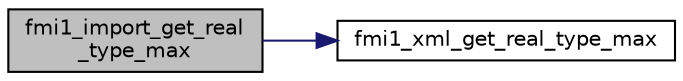 digraph "fmi1_import_get_real_type_max"
{
  edge [fontname="Helvetica",fontsize="10",labelfontname="Helvetica",labelfontsize="10"];
  node [fontname="Helvetica",fontsize="10",shape=record];
  rankdir="LR";
  Node29 [label="fmi1_import_get_real\l_type_max",height=0.2,width=0.4,color="black", fillcolor="grey75", style="filled", fontcolor="black"];
  Node29 -> Node30 [color="midnightblue",fontsize="10",style="solid",fontname="Helvetica"];
  Node30 [label="fmi1_xml_get_real_type_max",height=0.2,width=0.4,color="black", fillcolor="white", style="filled",URL="$d9/d5e/group__fmi1__xml__types.html#gaec1e93218d7feeb163579d38c0a5a06e"];
}
